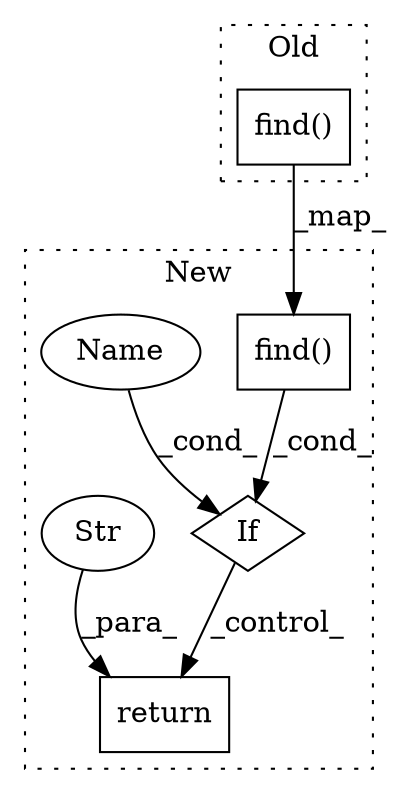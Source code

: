 digraph G {
subgraph cluster0 {
1 [label="find()" a="75" s="3120" l="60" shape="box"];
label = "Old";
style="dotted";
}
subgraph cluster1 {
2 [label="find()" a="75" s="3123" l="60" shape="box"];
3 [label="If" a="96" s="3192" l="3" shape="diamond"];
4 [label="Name" a="87" s="3195" l="8" shape="ellipse"];
5 [label="return" a="93" s="3246" l="7" shape="box"];
6 [label="Str" a="66" s="3253" l="2" shape="ellipse"];
label = "New";
style="dotted";
}
1 -> 2 [label="_map_"];
2 -> 3 [label="_cond_"];
3 -> 5 [label="_control_"];
4 -> 3 [label="_cond_"];
6 -> 5 [label="_para_"];
}